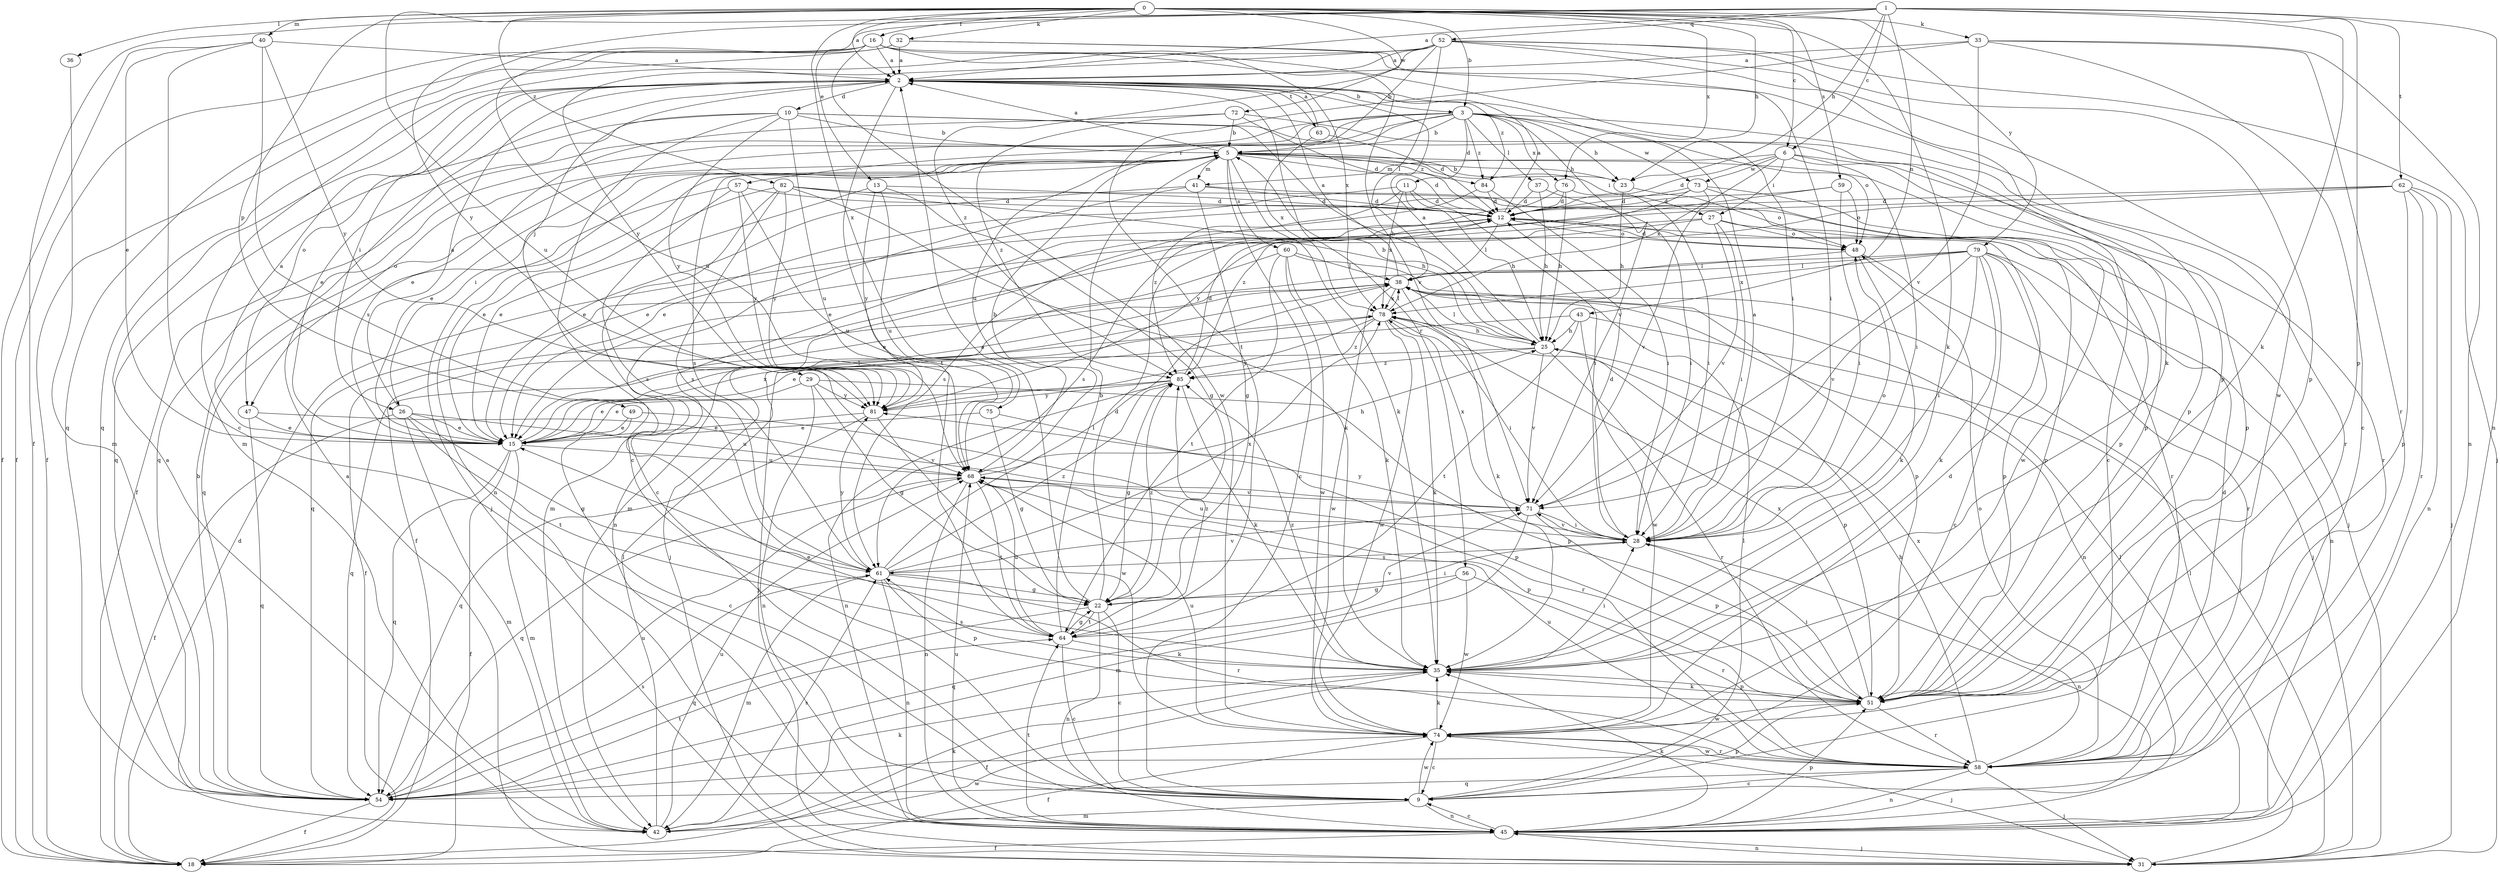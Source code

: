 strict digraph  {
0;
1;
2;
3;
5;
6;
9;
10;
11;
12;
13;
15;
16;
18;
22;
23;
25;
26;
27;
28;
29;
31;
32;
33;
35;
36;
37;
38;
40;
41;
42;
43;
45;
47;
48;
49;
51;
52;
54;
56;
57;
58;
59;
60;
61;
62;
63;
64;
68;
71;
72;
73;
74;
75;
76;
78;
79;
81;
82;
84;
85;
0 -> 2  [label=a];
0 -> 3  [label=b];
0 -> 6  [label=c];
0 -> 16  [label=f];
0 -> 23  [label=h];
0 -> 32  [label=k];
0 -> 33  [label=k];
0 -> 35  [label=k];
0 -> 36  [label=l];
0 -> 40  [label=m];
0 -> 49  [label=p];
0 -> 59  [label=s];
0 -> 68  [label=u];
0 -> 72  [label=w];
0 -> 75  [label=x];
0 -> 76  [label=x];
0 -> 79  [label=y];
0 -> 82  [label=z];
1 -> 2  [label=a];
1 -> 6  [label=c];
1 -> 13  [label=e];
1 -> 18  [label=f];
1 -> 23  [label=h];
1 -> 35  [label=k];
1 -> 43  [label=n];
1 -> 45  [label=n];
1 -> 51  [label=p];
1 -> 52  [label=q];
1 -> 62  [label=t];
1 -> 81  [label=y];
2 -> 3  [label=b];
2 -> 10  [label=d];
2 -> 26  [label=i];
2 -> 29  [label=j];
2 -> 47  [label=o];
2 -> 56  [label=r];
2 -> 63  [label=t];
2 -> 64  [label=t];
2 -> 84  [label=z];
3 -> 5  [label=b];
3 -> 11  [label=d];
3 -> 18  [label=f];
3 -> 23  [label=h];
3 -> 37  [label=l];
3 -> 47  [label=o];
3 -> 48  [label=o];
3 -> 54  [label=q];
3 -> 57  [label=r];
3 -> 58  [label=r];
3 -> 68  [label=u];
3 -> 71  [label=v];
3 -> 73  [label=w];
3 -> 76  [label=x];
3 -> 84  [label=z];
5 -> 2  [label=a];
5 -> 9  [label=c];
5 -> 12  [label=d];
5 -> 15  [label=e];
5 -> 23  [label=h];
5 -> 26  [label=i];
5 -> 27  [label=i];
5 -> 31  [label=j];
5 -> 35  [label=k];
5 -> 41  [label=m];
5 -> 45  [label=n];
5 -> 51  [label=p];
5 -> 60  [label=s];
5 -> 61  [label=s];
5 -> 84  [label=z];
6 -> 12  [label=d];
6 -> 27  [label=i];
6 -> 28  [label=i];
6 -> 41  [label=m];
6 -> 51  [label=p];
6 -> 58  [label=r];
6 -> 73  [label=w];
6 -> 78  [label=x];
9 -> 38  [label=l];
9 -> 42  [label=m];
9 -> 45  [label=n];
9 -> 74  [label=w];
10 -> 5  [label=b];
10 -> 9  [label=c];
10 -> 15  [label=e];
10 -> 25  [label=h];
10 -> 51  [label=p];
10 -> 54  [label=q];
10 -> 68  [label=u];
10 -> 81  [label=y];
11 -> 12  [label=d];
11 -> 15  [label=e];
11 -> 25  [label=h];
11 -> 28  [label=i];
11 -> 78  [label=x];
11 -> 85  [label=z];
12 -> 2  [label=a];
12 -> 38  [label=l];
12 -> 45  [label=n];
12 -> 48  [label=o];
13 -> 12  [label=d];
13 -> 15  [label=e];
13 -> 22  [label=g];
13 -> 68  [label=u];
13 -> 81  [label=y];
15 -> 2  [label=a];
15 -> 18  [label=f];
15 -> 38  [label=l];
15 -> 42  [label=m];
15 -> 54  [label=q];
15 -> 68  [label=u];
15 -> 78  [label=x];
16 -> 2  [label=a];
16 -> 18  [label=f];
16 -> 28  [label=i];
16 -> 54  [label=q];
16 -> 68  [label=u];
16 -> 71  [label=v];
16 -> 74  [label=w];
16 -> 78  [label=x];
18 -> 12  [label=d];
22 -> 2  [label=a];
22 -> 9  [label=c];
22 -> 12  [label=d];
22 -> 28  [label=i];
22 -> 45  [label=n];
22 -> 54  [label=q];
22 -> 64  [label=t];
22 -> 85  [label=z];
23 -> 5  [label=b];
23 -> 25  [label=h];
23 -> 48  [label=o];
25 -> 2  [label=a];
25 -> 5  [label=b];
25 -> 38  [label=l];
25 -> 51  [label=p];
25 -> 54  [label=q];
25 -> 58  [label=r];
25 -> 71  [label=v];
25 -> 85  [label=z];
26 -> 2  [label=a];
26 -> 15  [label=e];
26 -> 18  [label=f];
26 -> 22  [label=g];
26 -> 42  [label=m];
26 -> 64  [label=t];
26 -> 68  [label=u];
27 -> 18  [label=f];
27 -> 28  [label=i];
27 -> 48  [label=o];
27 -> 51  [label=p];
27 -> 54  [label=q];
27 -> 71  [label=v];
28 -> 2  [label=a];
28 -> 12  [label=d];
28 -> 45  [label=n];
28 -> 48  [label=o];
28 -> 61  [label=s];
28 -> 68  [label=u];
28 -> 71  [label=v];
28 -> 81  [label=y];
29 -> 15  [label=e];
29 -> 22  [label=g];
29 -> 45  [label=n];
29 -> 51  [label=p];
29 -> 81  [label=y];
31 -> 2  [label=a];
31 -> 38  [label=l];
31 -> 45  [label=n];
32 -> 2  [label=a];
32 -> 18  [label=f];
32 -> 28  [label=i];
32 -> 51  [label=p];
32 -> 54  [label=q];
33 -> 2  [label=a];
33 -> 9  [label=c];
33 -> 45  [label=n];
33 -> 58  [label=r];
33 -> 64  [label=t];
33 -> 71  [label=v];
35 -> 15  [label=e];
35 -> 18  [label=f];
35 -> 28  [label=i];
35 -> 51  [label=p];
35 -> 61  [label=s];
35 -> 85  [label=z];
36 -> 42  [label=m];
37 -> 12  [label=d];
37 -> 25  [label=h];
37 -> 28  [label=i];
38 -> 2  [label=a];
38 -> 18  [label=f];
38 -> 35  [label=k];
38 -> 45  [label=n];
38 -> 74  [label=w];
38 -> 78  [label=x];
40 -> 2  [label=a];
40 -> 9  [label=c];
40 -> 15  [label=e];
40 -> 18  [label=f];
40 -> 61  [label=s];
40 -> 81  [label=y];
41 -> 12  [label=d];
41 -> 15  [label=e];
41 -> 22  [label=g];
41 -> 31  [label=j];
41 -> 42  [label=m];
42 -> 2  [label=a];
42 -> 35  [label=k];
42 -> 38  [label=l];
42 -> 61  [label=s];
42 -> 68  [label=u];
42 -> 74  [label=w];
43 -> 15  [label=e];
43 -> 25  [label=h];
43 -> 31  [label=j];
43 -> 64  [label=t];
43 -> 74  [label=w];
45 -> 9  [label=c];
45 -> 18  [label=f];
45 -> 31  [label=j];
45 -> 35  [label=k];
45 -> 38  [label=l];
45 -> 51  [label=p];
45 -> 64  [label=t];
45 -> 68  [label=u];
47 -> 15  [label=e];
47 -> 54  [label=q];
47 -> 71  [label=v];
48 -> 12  [label=d];
48 -> 31  [label=j];
48 -> 35  [label=k];
48 -> 38  [label=l];
49 -> 9  [label=c];
49 -> 15  [label=e];
49 -> 58  [label=r];
51 -> 28  [label=i];
51 -> 35  [label=k];
51 -> 58  [label=r];
51 -> 74  [label=w];
51 -> 78  [label=x];
52 -> 2  [label=a];
52 -> 5  [label=b];
52 -> 31  [label=j];
52 -> 35  [label=k];
52 -> 38  [label=l];
52 -> 42  [label=m];
52 -> 51  [label=p];
52 -> 74  [label=w];
52 -> 81  [label=y];
52 -> 85  [label=z];
54 -> 5  [label=b];
54 -> 18  [label=f];
54 -> 35  [label=k];
54 -> 51  [label=p];
54 -> 61  [label=s];
54 -> 64  [label=t];
54 -> 68  [label=u];
56 -> 22  [label=g];
56 -> 54  [label=q];
56 -> 58  [label=r];
56 -> 74  [label=w];
57 -> 12  [label=d];
57 -> 54  [label=q];
57 -> 61  [label=s];
57 -> 68  [label=u];
57 -> 81  [label=y];
58 -> 9  [label=c];
58 -> 12  [label=d];
58 -> 25  [label=h];
58 -> 31  [label=j];
58 -> 45  [label=n];
58 -> 48  [label=o];
58 -> 54  [label=q];
58 -> 68  [label=u];
58 -> 74  [label=w];
58 -> 78  [label=x];
59 -> 12  [label=d];
59 -> 28  [label=i];
59 -> 42  [label=m];
59 -> 48  [label=o];
60 -> 31  [label=j];
60 -> 35  [label=k];
60 -> 38  [label=l];
60 -> 51  [label=p];
60 -> 64  [label=t];
60 -> 74  [label=w];
61 -> 22  [label=g];
61 -> 38  [label=l];
61 -> 42  [label=m];
61 -> 45  [label=n];
61 -> 51  [label=p];
61 -> 58  [label=r];
61 -> 71  [label=v];
61 -> 78  [label=x];
61 -> 81  [label=y];
61 -> 85  [label=z];
62 -> 12  [label=d];
62 -> 15  [label=e];
62 -> 31  [label=j];
62 -> 45  [label=n];
62 -> 51  [label=p];
62 -> 58  [label=r];
62 -> 81  [label=y];
63 -> 2  [label=a];
63 -> 12  [label=d];
63 -> 78  [label=x];
64 -> 5  [label=b];
64 -> 9  [label=c];
64 -> 22  [label=g];
64 -> 35  [label=k];
64 -> 68  [label=u];
64 -> 71  [label=v];
64 -> 85  [label=z];
68 -> 5  [label=b];
68 -> 25  [label=h];
68 -> 45  [label=n];
68 -> 51  [label=p];
68 -> 54  [label=q];
68 -> 64  [label=t];
68 -> 71  [label=v];
71 -> 28  [label=i];
71 -> 42  [label=m];
71 -> 51  [label=p];
71 -> 78  [label=x];
72 -> 5  [label=b];
72 -> 9  [label=c];
72 -> 12  [label=d];
72 -> 15  [label=e];
72 -> 85  [label=z];
73 -> 12  [label=d];
73 -> 15  [label=e];
73 -> 51  [label=p];
73 -> 71  [label=v];
73 -> 74  [label=w];
73 -> 85  [label=z];
74 -> 9  [label=c];
74 -> 12  [label=d];
74 -> 18  [label=f];
74 -> 31  [label=j];
74 -> 35  [label=k];
74 -> 58  [label=r];
74 -> 68  [label=u];
75 -> 15  [label=e];
75 -> 22  [label=g];
75 -> 51  [label=p];
76 -> 12  [label=d];
76 -> 25  [label=h];
76 -> 28  [label=i];
76 -> 61  [label=s];
78 -> 25  [label=h];
78 -> 28  [label=i];
78 -> 31  [label=j];
78 -> 35  [label=k];
78 -> 38  [label=l];
78 -> 74  [label=w];
78 -> 81  [label=y];
78 -> 85  [label=z];
79 -> 9  [label=c];
79 -> 15  [label=e];
79 -> 28  [label=i];
79 -> 35  [label=k];
79 -> 38  [label=l];
79 -> 45  [label=n];
79 -> 51  [label=p];
79 -> 58  [label=r];
79 -> 71  [label=v];
79 -> 78  [label=x];
81 -> 15  [label=e];
81 -> 54  [label=q];
81 -> 74  [label=w];
82 -> 9  [label=c];
82 -> 12  [label=d];
82 -> 15  [label=e];
82 -> 25  [label=h];
82 -> 35  [label=k];
82 -> 58  [label=r];
82 -> 61  [label=s];
82 -> 81  [label=y];
84 -> 12  [label=d];
84 -> 28  [label=i];
84 -> 61  [label=s];
85 -> 12  [label=d];
85 -> 15  [label=e];
85 -> 22  [label=g];
85 -> 35  [label=k];
85 -> 45  [label=n];
85 -> 81  [label=y];
}

